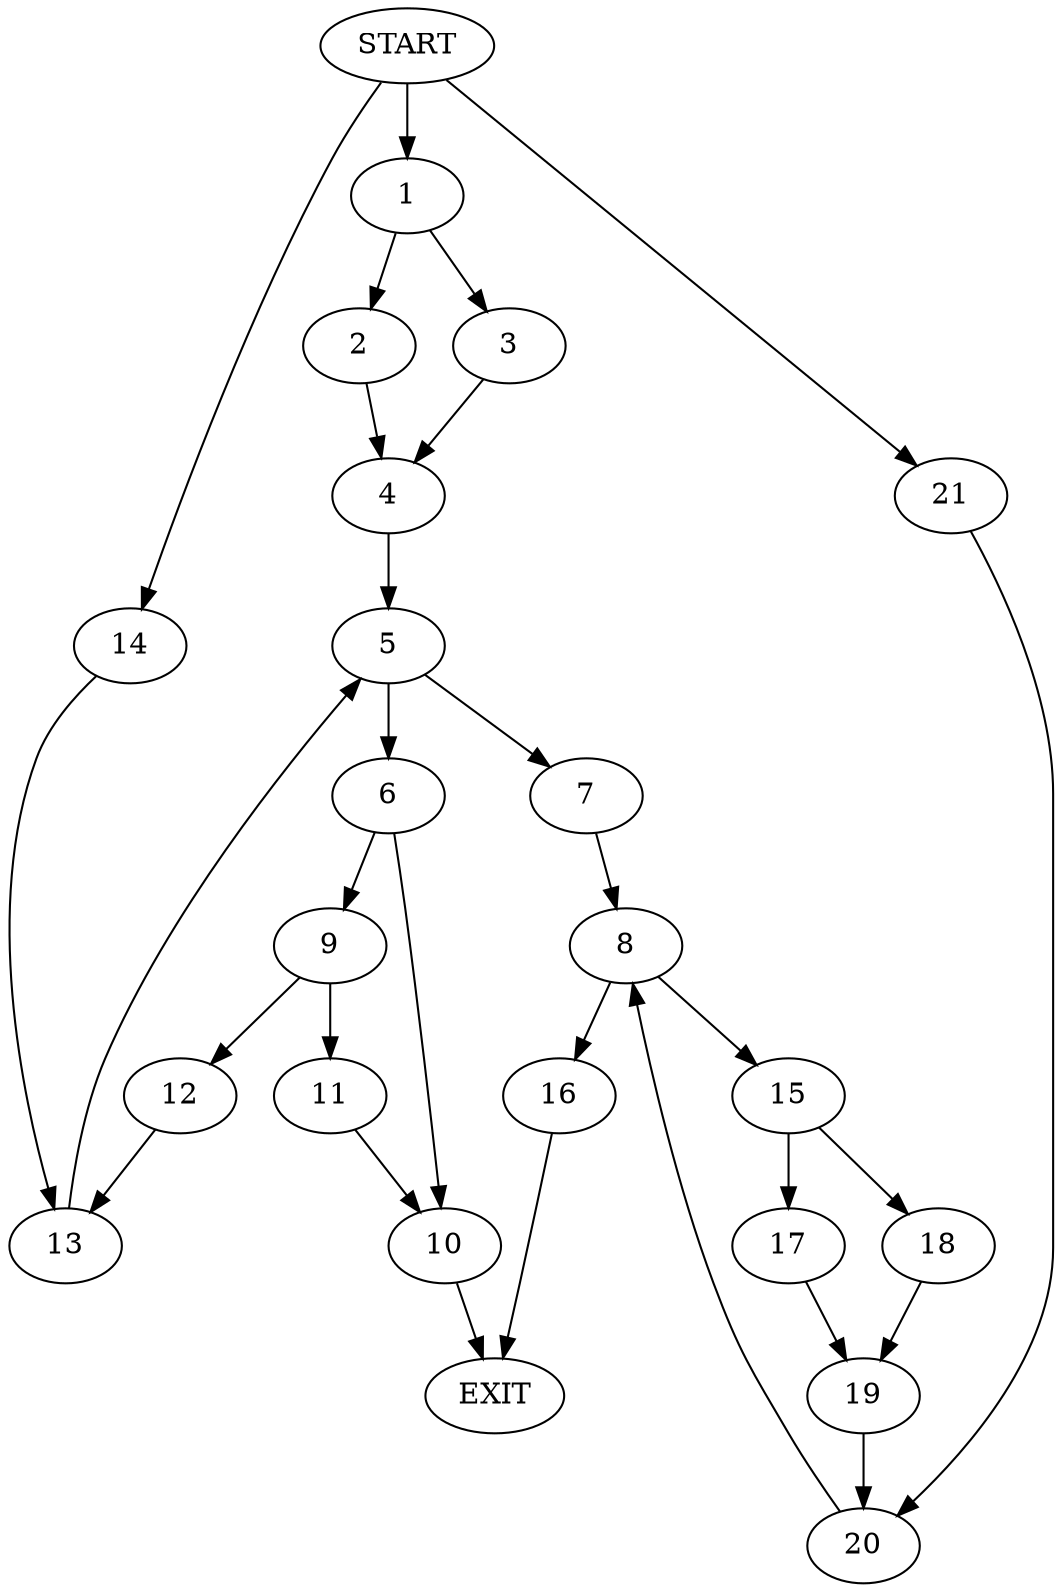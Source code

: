digraph {
0 [label="START"]
22 [label="EXIT"]
0 -> 1
1 -> 2
1 -> 3
2 -> 4
3 -> 4
4 -> 5
5 -> 6
5 -> 7
7 -> 8
6 -> 9
6 -> 10
9 -> 11
9 -> 12
10 -> 22
11 -> 10
12 -> 13
13 -> 5
0 -> 14
14 -> 13
8 -> 15
8 -> 16
16 -> 22
15 -> 17
15 -> 18
17 -> 19
18 -> 19
19 -> 20
20 -> 8
0 -> 21
21 -> 20
}
